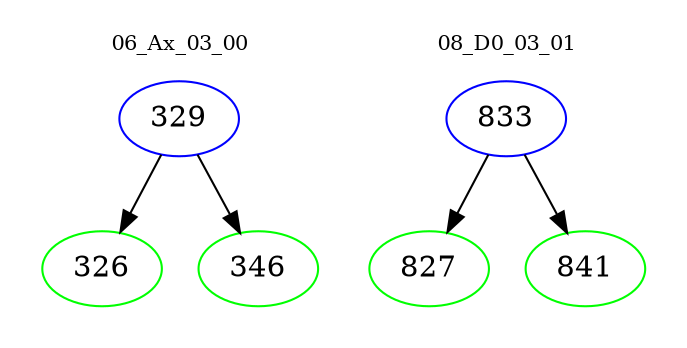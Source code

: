 digraph{
subgraph cluster_0 {
color = white
label = "06_Ax_03_00";
fontsize=10;
T0_329 [label="329", color="blue"]
T0_329 -> T0_326 [color="black"]
T0_326 [label="326", color="green"]
T0_329 -> T0_346 [color="black"]
T0_346 [label="346", color="green"]
}
subgraph cluster_1 {
color = white
label = "08_D0_03_01";
fontsize=10;
T1_833 [label="833", color="blue"]
T1_833 -> T1_827 [color="black"]
T1_827 [label="827", color="green"]
T1_833 -> T1_841 [color="black"]
T1_841 [label="841", color="green"]
}
}
